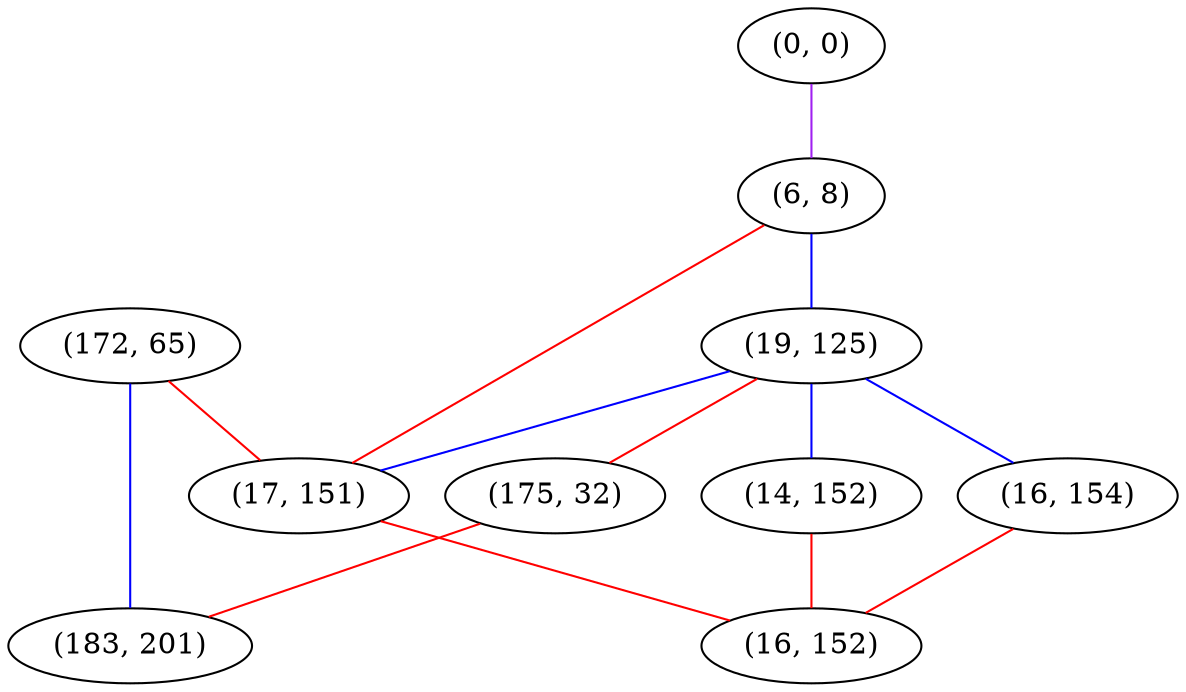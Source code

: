 graph "" {
"(0, 0)";
"(172, 65)";
"(6, 8)";
"(19, 125)";
"(175, 32)";
"(14, 152)";
"(183, 201)";
"(16, 154)";
"(17, 151)";
"(16, 152)";
"(0, 0)" -- "(6, 8)"  [color=purple, key=0, weight=4];
"(172, 65)" -- "(183, 201)"  [color=blue, key=0, weight=3];
"(172, 65)" -- "(17, 151)"  [color=red, key=0, weight=1];
"(6, 8)" -- "(19, 125)"  [color=blue, key=0, weight=3];
"(6, 8)" -- "(17, 151)"  [color=red, key=0, weight=1];
"(19, 125)" -- "(17, 151)"  [color=blue, key=0, weight=3];
"(19, 125)" -- "(175, 32)"  [color=red, key=0, weight=1];
"(19, 125)" -- "(16, 154)"  [color=blue, key=0, weight=3];
"(19, 125)" -- "(14, 152)"  [color=blue, key=0, weight=3];
"(175, 32)" -- "(183, 201)"  [color=red, key=0, weight=1];
"(14, 152)" -- "(16, 152)"  [color=red, key=0, weight=1];
"(16, 154)" -- "(16, 152)"  [color=red, key=0, weight=1];
"(17, 151)" -- "(16, 152)"  [color=red, key=0, weight=1];
}
